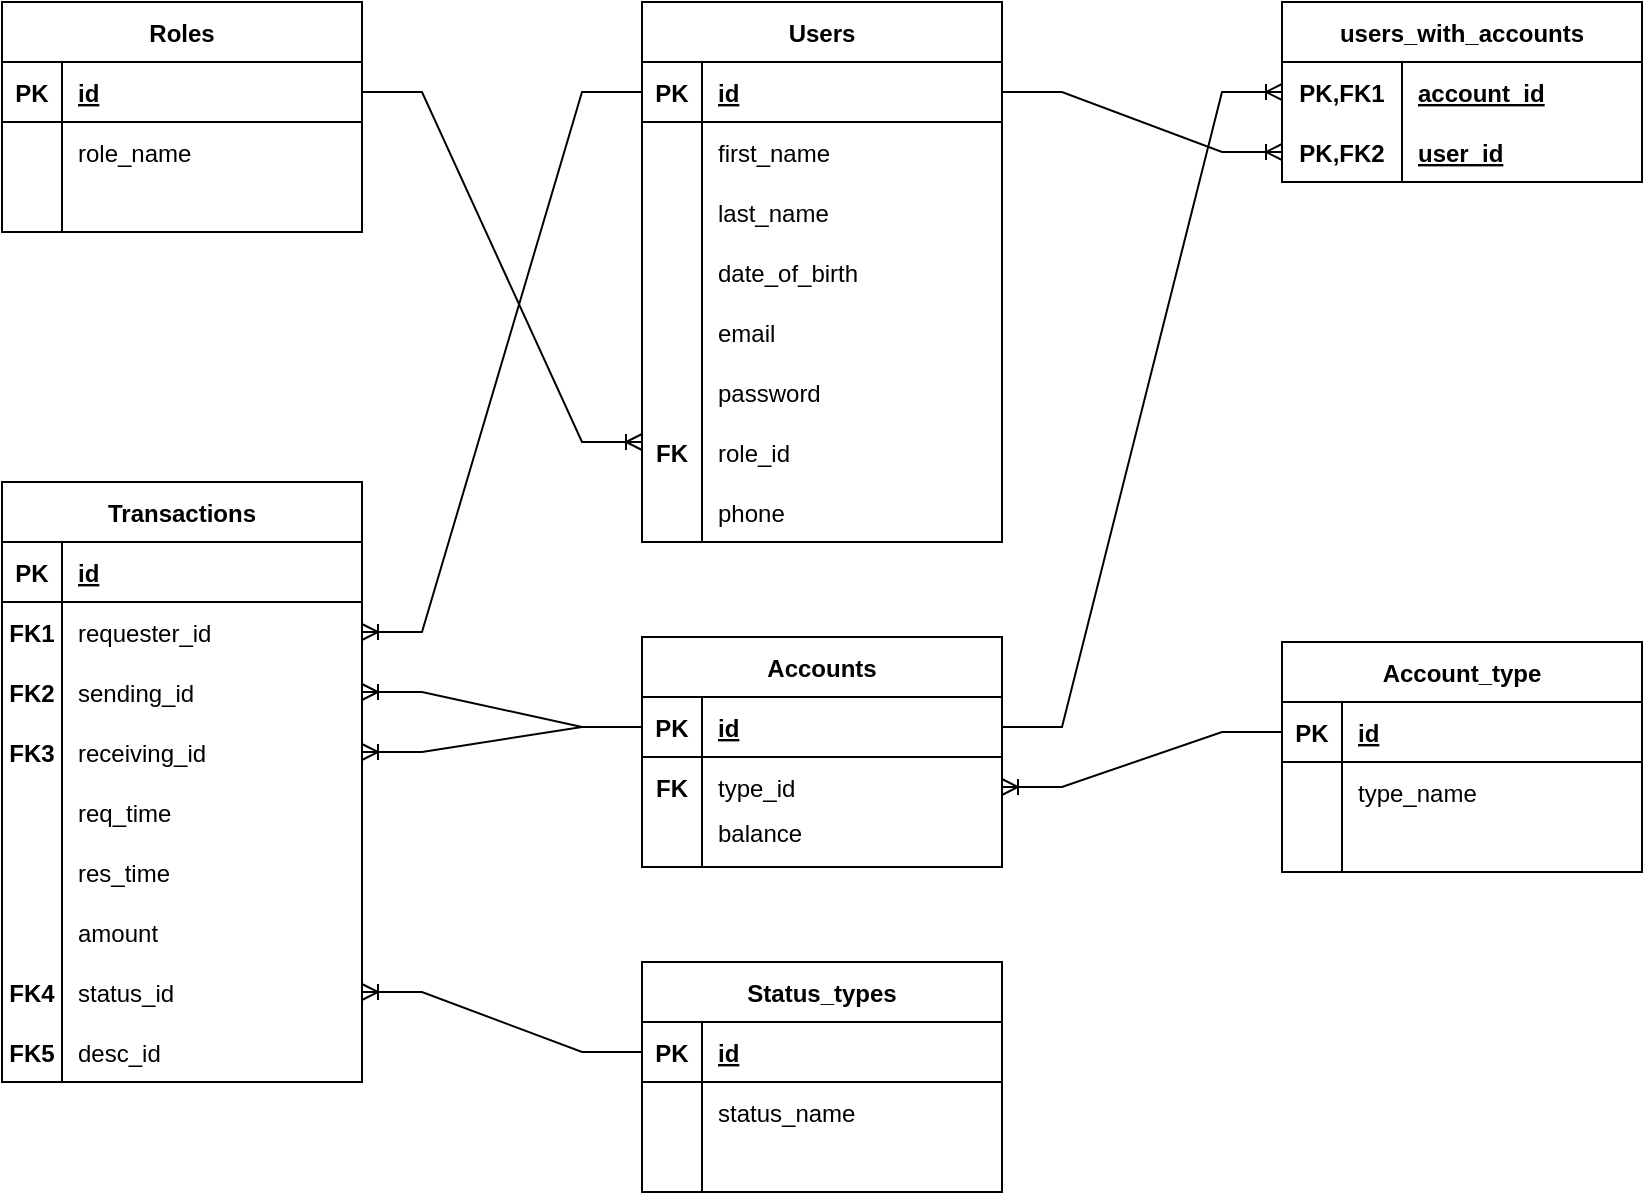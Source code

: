 <mxfile version="20.2.3" type="device"><diagram name="Page-1" id="6133507b-19e7-1e82-6fc7-422aa6c4b21f"><mxGraphModel dx="1422" dy="865" grid="1" gridSize="10" guides="1" tooltips="1" connect="1" arrows="1" fold="1" page="1" pageScale="1" pageWidth="1100" pageHeight="850" background="none" math="0" shadow="0"><root><mxCell id="0"/><mxCell id="1" parent="0"/><mxCell id="zuIQtiA2EYiTt7ov0FWN-1" value="Users" style="shape=table;startSize=30;container=1;collapsible=1;childLayout=tableLayout;fixedRows=1;rowLines=0;fontStyle=1;align=center;resizeLast=1;" vertex="1" parent="1"><mxGeometry x="360" y="200" width="180" height="270" as="geometry"><mxRectangle x="360" y="200" width="70" height="30" as="alternateBounds"/></mxGeometry></mxCell><mxCell id="zuIQtiA2EYiTt7ov0FWN-2" value="" style="shape=tableRow;horizontal=0;startSize=0;swimlaneHead=0;swimlaneBody=0;fillColor=none;collapsible=0;dropTarget=0;points=[[0,0.5],[1,0.5]];portConstraint=eastwest;top=0;left=0;right=0;bottom=1;" vertex="1" parent="zuIQtiA2EYiTt7ov0FWN-1"><mxGeometry y="30" width="180" height="30" as="geometry"/></mxCell><mxCell id="zuIQtiA2EYiTt7ov0FWN-3" value="PK" style="shape=partialRectangle;connectable=0;fillColor=none;top=0;left=0;bottom=0;right=0;fontStyle=1;overflow=hidden;" vertex="1" parent="zuIQtiA2EYiTt7ov0FWN-2"><mxGeometry width="30" height="30" as="geometry"><mxRectangle width="30" height="30" as="alternateBounds"/></mxGeometry></mxCell><mxCell id="zuIQtiA2EYiTt7ov0FWN-4" value="id" style="shape=partialRectangle;connectable=0;fillColor=none;top=0;left=0;bottom=0;right=0;align=left;spacingLeft=6;fontStyle=5;overflow=hidden;" vertex="1" parent="zuIQtiA2EYiTt7ov0FWN-2"><mxGeometry x="30" width="150" height="30" as="geometry"><mxRectangle width="150" height="30" as="alternateBounds"/></mxGeometry></mxCell><mxCell id="zuIQtiA2EYiTt7ov0FWN-5" value="" style="shape=tableRow;horizontal=0;startSize=0;swimlaneHead=0;swimlaneBody=0;fillColor=none;collapsible=0;dropTarget=0;points=[[0,0.5],[1,0.5]];portConstraint=eastwest;top=0;left=0;right=0;bottom=0;" vertex="1" parent="zuIQtiA2EYiTt7ov0FWN-1"><mxGeometry y="60" width="180" height="30" as="geometry"/></mxCell><mxCell id="zuIQtiA2EYiTt7ov0FWN-6" value="" style="shape=partialRectangle;connectable=0;fillColor=none;top=0;left=0;bottom=0;right=0;editable=1;overflow=hidden;" vertex="1" parent="zuIQtiA2EYiTt7ov0FWN-5"><mxGeometry width="30" height="30" as="geometry"><mxRectangle width="30" height="30" as="alternateBounds"/></mxGeometry></mxCell><mxCell id="zuIQtiA2EYiTt7ov0FWN-7" value="first_name" style="shape=partialRectangle;connectable=0;fillColor=none;top=0;left=0;bottom=0;right=0;align=left;spacingLeft=6;overflow=hidden;" vertex="1" parent="zuIQtiA2EYiTt7ov0FWN-5"><mxGeometry x="30" width="150" height="30" as="geometry"><mxRectangle width="150" height="30" as="alternateBounds"/></mxGeometry></mxCell><mxCell id="zuIQtiA2EYiTt7ov0FWN-8" value="" style="shape=tableRow;horizontal=0;startSize=0;swimlaneHead=0;swimlaneBody=0;fillColor=none;collapsible=0;dropTarget=0;points=[[0,0.5],[1,0.5]];portConstraint=eastwest;top=0;left=0;right=0;bottom=0;" vertex="1" parent="zuIQtiA2EYiTt7ov0FWN-1"><mxGeometry y="90" width="180" height="30" as="geometry"/></mxCell><mxCell id="zuIQtiA2EYiTt7ov0FWN-9" value="" style="shape=partialRectangle;connectable=0;fillColor=none;top=0;left=0;bottom=0;right=0;editable=1;overflow=hidden;" vertex="1" parent="zuIQtiA2EYiTt7ov0FWN-8"><mxGeometry width="30" height="30" as="geometry"><mxRectangle width="30" height="30" as="alternateBounds"/></mxGeometry></mxCell><mxCell id="zuIQtiA2EYiTt7ov0FWN-10" value="last_name" style="shape=partialRectangle;connectable=0;fillColor=none;top=0;left=0;bottom=0;right=0;align=left;spacingLeft=6;overflow=hidden;" vertex="1" parent="zuIQtiA2EYiTt7ov0FWN-8"><mxGeometry x="30" width="150" height="30" as="geometry"><mxRectangle width="150" height="30" as="alternateBounds"/></mxGeometry></mxCell><mxCell id="zuIQtiA2EYiTt7ov0FWN-11" value="" style="shape=tableRow;horizontal=0;startSize=0;swimlaneHead=0;swimlaneBody=0;fillColor=none;collapsible=0;dropTarget=0;points=[[0,0.5],[1,0.5]];portConstraint=eastwest;top=0;left=0;right=0;bottom=0;" vertex="1" parent="zuIQtiA2EYiTt7ov0FWN-1"><mxGeometry y="120" width="180" height="30" as="geometry"/></mxCell><mxCell id="zuIQtiA2EYiTt7ov0FWN-12" value="" style="shape=partialRectangle;connectable=0;fillColor=none;top=0;left=0;bottom=0;right=0;editable=1;overflow=hidden;" vertex="1" parent="zuIQtiA2EYiTt7ov0FWN-11"><mxGeometry width="30" height="30" as="geometry"><mxRectangle width="30" height="30" as="alternateBounds"/></mxGeometry></mxCell><mxCell id="zuIQtiA2EYiTt7ov0FWN-13" value="date_of_birth" style="shape=partialRectangle;connectable=0;fillColor=none;top=0;left=0;bottom=0;right=0;align=left;spacingLeft=6;overflow=hidden;" vertex="1" parent="zuIQtiA2EYiTt7ov0FWN-11"><mxGeometry x="30" width="150" height="30" as="geometry"><mxRectangle width="150" height="30" as="alternateBounds"/></mxGeometry></mxCell><mxCell id="zuIQtiA2EYiTt7ov0FWN-56" style="shape=tableRow;horizontal=0;startSize=0;swimlaneHead=0;swimlaneBody=0;fillColor=none;collapsible=0;dropTarget=0;points=[[0,0.5],[1,0.5]];portConstraint=eastwest;top=0;left=0;right=0;bottom=0;" vertex="1" parent="zuIQtiA2EYiTt7ov0FWN-1"><mxGeometry y="150" width="180" height="30" as="geometry"/></mxCell><mxCell id="zuIQtiA2EYiTt7ov0FWN-57" style="shape=partialRectangle;connectable=0;fillColor=none;top=0;left=0;bottom=0;right=0;editable=1;overflow=hidden;" vertex="1" parent="zuIQtiA2EYiTt7ov0FWN-56"><mxGeometry width="30" height="30" as="geometry"><mxRectangle width="30" height="30" as="alternateBounds"/></mxGeometry></mxCell><mxCell id="zuIQtiA2EYiTt7ov0FWN-58" value="" style="shape=partialRectangle;connectable=0;fillColor=none;top=0;left=0;bottom=0;right=0;align=left;spacingLeft=6;overflow=hidden;" vertex="1" parent="zuIQtiA2EYiTt7ov0FWN-56"><mxGeometry x="30" width="150" height="30" as="geometry"><mxRectangle width="150" height="30" as="alternateBounds"/></mxGeometry></mxCell><mxCell id="zuIQtiA2EYiTt7ov0FWN-53" style="shape=tableRow;horizontal=0;startSize=0;swimlaneHead=0;swimlaneBody=0;fillColor=none;collapsible=0;dropTarget=0;points=[[0,0.5],[1,0.5]];portConstraint=eastwest;top=0;left=0;right=0;bottom=0;" vertex="1" parent="zuIQtiA2EYiTt7ov0FWN-1"><mxGeometry y="180" width="180" height="30" as="geometry"/></mxCell><mxCell id="zuIQtiA2EYiTt7ov0FWN-54" style="shape=partialRectangle;connectable=0;fillColor=none;top=0;left=0;bottom=0;right=0;editable=1;overflow=hidden;" vertex="1" parent="zuIQtiA2EYiTt7ov0FWN-53"><mxGeometry width="30" height="30" as="geometry"><mxRectangle width="30" height="30" as="alternateBounds"/></mxGeometry></mxCell><mxCell id="zuIQtiA2EYiTt7ov0FWN-55" style="shape=partialRectangle;connectable=0;fillColor=none;top=0;left=0;bottom=0;right=0;align=left;spacingLeft=6;overflow=hidden;" vertex="1" parent="zuIQtiA2EYiTt7ov0FWN-53"><mxGeometry x="30" width="150" height="30" as="geometry"><mxRectangle width="150" height="30" as="alternateBounds"/></mxGeometry></mxCell><mxCell id="zuIQtiA2EYiTt7ov0FWN-50" style="shape=tableRow;horizontal=0;startSize=0;swimlaneHead=0;swimlaneBody=0;fillColor=none;collapsible=0;dropTarget=0;points=[[0,0.5],[1,0.5]];portConstraint=eastwest;top=0;left=0;right=0;bottom=0;" vertex="1" parent="zuIQtiA2EYiTt7ov0FWN-1"><mxGeometry y="210" width="180" height="30" as="geometry"/></mxCell><mxCell id="zuIQtiA2EYiTt7ov0FWN-51" style="shape=partialRectangle;connectable=0;fillColor=none;top=0;left=0;bottom=0;right=0;editable=1;overflow=hidden;" vertex="1" parent="zuIQtiA2EYiTt7ov0FWN-50"><mxGeometry width="30" height="30" as="geometry"><mxRectangle width="30" height="30" as="alternateBounds"/></mxGeometry></mxCell><mxCell id="zuIQtiA2EYiTt7ov0FWN-52" style="shape=partialRectangle;connectable=0;fillColor=none;top=0;left=0;bottom=0;right=0;align=left;spacingLeft=6;overflow=hidden;" vertex="1" parent="zuIQtiA2EYiTt7ov0FWN-50"><mxGeometry x="30" width="150" height="30" as="geometry"><mxRectangle width="150" height="30" as="alternateBounds"/></mxGeometry></mxCell><mxCell id="zuIQtiA2EYiTt7ov0FWN-47" style="shape=tableRow;horizontal=0;startSize=0;swimlaneHead=0;swimlaneBody=0;fillColor=none;collapsible=0;dropTarget=0;points=[[0,0.5],[1,0.5]];portConstraint=eastwest;top=0;left=0;right=0;bottom=0;" vertex="1" parent="zuIQtiA2EYiTt7ov0FWN-1"><mxGeometry y="240" width="180" height="30" as="geometry"/></mxCell><mxCell id="zuIQtiA2EYiTt7ov0FWN-48" style="shape=partialRectangle;connectable=0;fillColor=none;top=0;left=0;bottom=0;right=0;editable=1;overflow=hidden;" vertex="1" parent="zuIQtiA2EYiTt7ov0FWN-47"><mxGeometry width="30" height="30" as="geometry"><mxRectangle width="30" height="30" as="alternateBounds"/></mxGeometry></mxCell><mxCell id="zuIQtiA2EYiTt7ov0FWN-49" style="shape=partialRectangle;connectable=0;fillColor=none;top=0;left=0;bottom=0;right=0;align=left;spacingLeft=6;overflow=hidden;" vertex="1" parent="zuIQtiA2EYiTt7ov0FWN-47"><mxGeometry x="30" width="150" height="30" as="geometry"><mxRectangle width="150" height="30" as="alternateBounds"/></mxGeometry></mxCell><mxCell id="zuIQtiA2EYiTt7ov0FWN-14" value="Roles" style="shape=table;startSize=30;container=1;collapsible=1;childLayout=tableLayout;fixedRows=1;rowLines=0;fontStyle=1;align=center;resizeLast=1;" vertex="1" parent="1"><mxGeometry x="40" y="200" width="180" height="115" as="geometry"/></mxCell><mxCell id="zuIQtiA2EYiTt7ov0FWN-15" value="" style="shape=tableRow;horizontal=0;startSize=0;swimlaneHead=0;swimlaneBody=0;fillColor=none;collapsible=0;dropTarget=0;points=[[0,0.5],[1,0.5]];portConstraint=eastwest;top=0;left=0;right=0;bottom=1;" vertex="1" parent="zuIQtiA2EYiTt7ov0FWN-14"><mxGeometry y="30" width="180" height="30" as="geometry"/></mxCell><mxCell id="zuIQtiA2EYiTt7ov0FWN-16" value="PK" style="shape=partialRectangle;connectable=0;fillColor=none;top=0;left=0;bottom=0;right=0;fontStyle=1;overflow=hidden;" vertex="1" parent="zuIQtiA2EYiTt7ov0FWN-15"><mxGeometry width="30" height="30" as="geometry"><mxRectangle width="30" height="30" as="alternateBounds"/></mxGeometry></mxCell><mxCell id="zuIQtiA2EYiTt7ov0FWN-17" value="id" style="shape=partialRectangle;connectable=0;fillColor=none;top=0;left=0;bottom=0;right=0;align=left;spacingLeft=6;fontStyle=5;overflow=hidden;" vertex="1" parent="zuIQtiA2EYiTt7ov0FWN-15"><mxGeometry x="30" width="150" height="30" as="geometry"><mxRectangle width="150" height="30" as="alternateBounds"/></mxGeometry></mxCell><mxCell id="zuIQtiA2EYiTt7ov0FWN-63" value="" style="edgeStyle=entityRelationEdgeStyle;fontSize=12;html=1;endArrow=ERoneToMany;rounded=0;" edge="1" parent="zuIQtiA2EYiTt7ov0FWN-15" source="zuIQtiA2EYiTt7ov0FWN-15"><mxGeometry width="100" height="100" relative="1" as="geometry"><mxPoint x="140" y="-115" as="sourcePoint"/><mxPoint x="320" y="190" as="targetPoint"/></mxGeometry></mxCell><mxCell id="zuIQtiA2EYiTt7ov0FWN-18" value="" style="shape=tableRow;horizontal=0;startSize=0;swimlaneHead=0;swimlaneBody=0;fillColor=none;collapsible=0;dropTarget=0;points=[[0,0.5],[1,0.5]];portConstraint=eastwest;top=0;left=0;right=0;bottom=0;" vertex="1" parent="zuIQtiA2EYiTt7ov0FWN-14"><mxGeometry y="60" width="180" height="30" as="geometry"/></mxCell><mxCell id="zuIQtiA2EYiTt7ov0FWN-19" value="" style="shape=partialRectangle;connectable=0;fillColor=none;top=0;left=0;bottom=0;right=0;editable=1;overflow=hidden;" vertex="1" parent="zuIQtiA2EYiTt7ov0FWN-18"><mxGeometry width="30" height="30" as="geometry"><mxRectangle width="30" height="30" as="alternateBounds"/></mxGeometry></mxCell><mxCell id="zuIQtiA2EYiTt7ov0FWN-20" value="role_name" style="shape=partialRectangle;connectable=0;fillColor=none;top=0;left=0;bottom=0;right=0;align=left;spacingLeft=6;overflow=hidden;" vertex="1" parent="zuIQtiA2EYiTt7ov0FWN-18"><mxGeometry x="30" width="150" height="30" as="geometry"><mxRectangle width="150" height="30" as="alternateBounds"/></mxGeometry></mxCell><mxCell id="zuIQtiA2EYiTt7ov0FWN-24" value="" style="shape=tableRow;horizontal=0;startSize=0;swimlaneHead=0;swimlaneBody=0;fillColor=none;collapsible=0;dropTarget=0;points=[[0,0.5],[1,0.5]];portConstraint=eastwest;top=0;left=0;right=0;bottom=0;" vertex="1" parent="zuIQtiA2EYiTt7ov0FWN-14"><mxGeometry y="90" width="180" height="25" as="geometry"/></mxCell><mxCell id="zuIQtiA2EYiTt7ov0FWN-25" value="" style="shape=partialRectangle;connectable=0;fillColor=none;top=0;left=0;bottom=0;right=0;editable=1;overflow=hidden;" vertex="1" parent="zuIQtiA2EYiTt7ov0FWN-24"><mxGeometry width="30" height="25" as="geometry"><mxRectangle width="30" height="25" as="alternateBounds"/></mxGeometry></mxCell><mxCell id="zuIQtiA2EYiTt7ov0FWN-26" value="" style="shape=partialRectangle;connectable=0;fillColor=none;top=0;left=0;bottom=0;right=0;align=left;spacingLeft=6;overflow=hidden;" vertex="1" parent="zuIQtiA2EYiTt7ov0FWN-24"><mxGeometry x="30" width="150" height="25" as="geometry"><mxRectangle width="150" height="25" as="alternateBounds"/></mxGeometry></mxCell><mxCell id="zuIQtiA2EYiTt7ov0FWN-32" value="" style="shape=partialRectangle;connectable=0;fillColor=none;top=0;left=0;bottom=0;right=0;editable=1;overflow=hidden;" vertex="1" parent="1"><mxGeometry x="360" y="350" width="30" height="30" as="geometry"><mxRectangle width="30" height="30" as="alternateBounds"/></mxGeometry></mxCell><mxCell id="zuIQtiA2EYiTt7ov0FWN-34" value="" style="shape=partialRectangle;connectable=0;fillColor=none;top=0;left=0;bottom=0;right=0;editable=1;overflow=hidden;" vertex="1" parent="1"><mxGeometry x="360" y="380" width="30" height="30" as="geometry"><mxRectangle width="30" height="30" as="alternateBounds"/></mxGeometry></mxCell><mxCell id="zuIQtiA2EYiTt7ov0FWN-36" value="FK" style="shape=partialRectangle;connectable=0;fillColor=none;top=0;left=0;bottom=0;right=0;editable=1;overflow=hidden;fontStyle=1" vertex="1" parent="1"><mxGeometry x="360" y="410" width="30" height="30" as="geometry"><mxRectangle width="30" height="30" as="alternateBounds"/></mxGeometry></mxCell><mxCell id="zuIQtiA2EYiTt7ov0FWN-38" value="" style="shape=partialRectangle;connectable=0;fillColor=none;top=0;left=0;bottom=0;right=0;editable=1;overflow=hidden;" vertex="1" parent="1"><mxGeometry x="370" y="430" width="30" height="30" as="geometry"><mxRectangle width="30" height="30" as="alternateBounds"/></mxGeometry></mxCell><mxCell id="zuIQtiA2EYiTt7ov0FWN-59" value="email" style="shape=partialRectangle;connectable=0;fillColor=none;top=0;left=0;bottom=0;right=0;align=left;spacingLeft=6;overflow=hidden;" vertex="1" parent="1"><mxGeometry x="390" y="350" width="150" height="30" as="geometry"><mxRectangle width="150" height="30" as="alternateBounds"/></mxGeometry></mxCell><mxCell id="zuIQtiA2EYiTt7ov0FWN-60" value="password" style="shape=partialRectangle;connectable=0;fillColor=none;top=0;left=0;bottom=0;right=0;align=left;spacingLeft=6;overflow=hidden;" vertex="1" parent="1"><mxGeometry x="390" y="380" width="150" height="30" as="geometry"><mxRectangle width="150" height="30" as="alternateBounds"/></mxGeometry></mxCell><mxCell id="zuIQtiA2EYiTt7ov0FWN-61" value="role_id" style="shape=partialRectangle;connectable=0;fillColor=none;top=0;left=0;bottom=0;right=0;align=left;spacingLeft=6;overflow=hidden;" vertex="1" parent="1"><mxGeometry x="390" y="410" width="150" height="30" as="geometry"><mxRectangle width="150" height="30" as="alternateBounds"/></mxGeometry></mxCell><mxCell id="zuIQtiA2EYiTt7ov0FWN-62" value="phone" style="shape=partialRectangle;connectable=0;fillColor=none;top=0;left=0;bottom=0;right=0;align=left;spacingLeft=6;overflow=hidden;" vertex="1" parent="1"><mxGeometry x="390" y="440" width="150" height="30" as="geometry"><mxRectangle width="150" height="30" as="alternateBounds"/></mxGeometry></mxCell><mxCell id="zuIQtiA2EYiTt7ov0FWN-64" value="Accounts" style="shape=table;startSize=30;container=1;collapsible=1;childLayout=tableLayout;fixedRows=1;rowLines=0;fontStyle=1;align=center;resizeLast=1;" vertex="1" parent="1"><mxGeometry x="360" y="517.5" width="180" height="115" as="geometry"/></mxCell><mxCell id="zuIQtiA2EYiTt7ov0FWN-65" value="" style="shape=tableRow;horizontal=0;startSize=0;swimlaneHead=0;swimlaneBody=0;fillColor=none;collapsible=0;dropTarget=0;points=[[0,0.5],[1,0.5]];portConstraint=eastwest;top=0;left=0;right=0;bottom=1;" vertex="1" parent="zuIQtiA2EYiTt7ov0FWN-64"><mxGeometry y="30" width="180" height="30" as="geometry"/></mxCell><mxCell id="zuIQtiA2EYiTt7ov0FWN-66" value="PK" style="shape=partialRectangle;connectable=0;fillColor=none;top=0;left=0;bottom=0;right=0;fontStyle=1;overflow=hidden;" vertex="1" parent="zuIQtiA2EYiTt7ov0FWN-65"><mxGeometry width="30" height="30" as="geometry"><mxRectangle width="30" height="30" as="alternateBounds"/></mxGeometry></mxCell><mxCell id="zuIQtiA2EYiTt7ov0FWN-67" value="id" style="shape=partialRectangle;connectable=0;fillColor=none;top=0;left=0;bottom=0;right=0;align=left;spacingLeft=6;fontStyle=5;overflow=hidden;" vertex="1" parent="zuIQtiA2EYiTt7ov0FWN-65"><mxGeometry x="30" width="150" height="30" as="geometry"><mxRectangle width="150" height="30" as="alternateBounds"/></mxGeometry></mxCell><mxCell id="zuIQtiA2EYiTt7ov0FWN-69" value="" style="shape=tableRow;horizontal=0;startSize=0;swimlaneHead=0;swimlaneBody=0;fillColor=none;collapsible=0;dropTarget=0;points=[[0,0.5],[1,0.5]];portConstraint=eastwest;top=0;left=0;right=0;bottom=0;" vertex="1" parent="zuIQtiA2EYiTt7ov0FWN-64"><mxGeometry y="60" width="180" height="30" as="geometry"/></mxCell><mxCell id="zuIQtiA2EYiTt7ov0FWN-70" value="FK" style="shape=partialRectangle;connectable=0;fillColor=none;top=0;left=0;bottom=0;right=0;editable=1;overflow=hidden;fontStyle=1" vertex="1" parent="zuIQtiA2EYiTt7ov0FWN-69"><mxGeometry width="30" height="30" as="geometry"><mxRectangle width="30" height="30" as="alternateBounds"/></mxGeometry></mxCell><mxCell id="zuIQtiA2EYiTt7ov0FWN-71" value="type_id" style="shape=partialRectangle;connectable=0;fillColor=none;top=0;left=0;bottom=0;right=0;align=left;spacingLeft=6;overflow=hidden;" vertex="1" parent="zuIQtiA2EYiTt7ov0FWN-69"><mxGeometry x="30" width="150" height="30" as="geometry"><mxRectangle width="150" height="30" as="alternateBounds"/></mxGeometry></mxCell><mxCell id="zuIQtiA2EYiTt7ov0FWN-72" value="" style="shape=tableRow;horizontal=0;startSize=0;swimlaneHead=0;swimlaneBody=0;fillColor=none;collapsible=0;dropTarget=0;points=[[0,0.5],[1,0.5]];portConstraint=eastwest;top=0;left=0;right=0;bottom=0;" vertex="1" parent="zuIQtiA2EYiTt7ov0FWN-64"><mxGeometry y="90" width="180" height="25" as="geometry"/></mxCell><mxCell id="zuIQtiA2EYiTt7ov0FWN-73" value="" style="shape=partialRectangle;connectable=0;fillColor=none;top=0;left=0;bottom=0;right=0;editable=1;overflow=hidden;" vertex="1" parent="zuIQtiA2EYiTt7ov0FWN-72"><mxGeometry width="30" height="25" as="geometry"><mxRectangle width="30" height="25" as="alternateBounds"/></mxGeometry></mxCell><mxCell id="zuIQtiA2EYiTt7ov0FWN-74" value="" style="shape=partialRectangle;connectable=0;fillColor=none;top=0;left=0;bottom=0;right=0;align=left;spacingLeft=6;overflow=hidden;" vertex="1" parent="zuIQtiA2EYiTt7ov0FWN-72"><mxGeometry x="30" width="150" height="25" as="geometry"><mxRectangle width="150" height="25" as="alternateBounds"/></mxGeometry></mxCell><mxCell id="zuIQtiA2EYiTt7ov0FWN-75" value="balance" style="shape=partialRectangle;connectable=0;fillColor=none;top=0;left=0;bottom=0;right=0;align=left;spacingLeft=6;overflow=hidden;" vertex="1" parent="1"><mxGeometry x="390" y="600" width="150" height="30" as="geometry"><mxRectangle width="150" height="30" as="alternateBounds"/></mxGeometry></mxCell><mxCell id="zuIQtiA2EYiTt7ov0FWN-76" value="Account_type" style="shape=table;startSize=30;container=1;collapsible=1;childLayout=tableLayout;fixedRows=1;rowLines=0;fontStyle=1;align=center;resizeLast=1;" vertex="1" parent="1"><mxGeometry x="680" y="520" width="180" height="115" as="geometry"/></mxCell><mxCell id="zuIQtiA2EYiTt7ov0FWN-77" value="" style="shape=tableRow;horizontal=0;startSize=0;swimlaneHead=0;swimlaneBody=0;fillColor=none;collapsible=0;dropTarget=0;points=[[0,0.5],[1,0.5]];portConstraint=eastwest;top=0;left=0;right=0;bottom=1;" vertex="1" parent="zuIQtiA2EYiTt7ov0FWN-76"><mxGeometry y="30" width="180" height="30" as="geometry"/></mxCell><mxCell id="zuIQtiA2EYiTt7ov0FWN-78" value="PK" style="shape=partialRectangle;connectable=0;fillColor=none;top=0;left=0;bottom=0;right=0;fontStyle=1;overflow=hidden;" vertex="1" parent="zuIQtiA2EYiTt7ov0FWN-77"><mxGeometry width="30" height="30" as="geometry"><mxRectangle width="30" height="30" as="alternateBounds"/></mxGeometry></mxCell><mxCell id="zuIQtiA2EYiTt7ov0FWN-79" value="id" style="shape=partialRectangle;connectable=0;fillColor=none;top=0;left=0;bottom=0;right=0;align=left;spacingLeft=6;fontStyle=5;overflow=hidden;" vertex="1" parent="zuIQtiA2EYiTt7ov0FWN-77"><mxGeometry x="30" width="150" height="30" as="geometry"><mxRectangle width="150" height="30" as="alternateBounds"/></mxGeometry></mxCell><mxCell id="zuIQtiA2EYiTt7ov0FWN-81" value="" style="shape=tableRow;horizontal=0;startSize=0;swimlaneHead=0;swimlaneBody=0;fillColor=none;collapsible=0;dropTarget=0;points=[[0,0.5],[1,0.5]];portConstraint=eastwest;top=0;left=0;right=0;bottom=0;" vertex="1" parent="zuIQtiA2EYiTt7ov0FWN-76"><mxGeometry y="60" width="180" height="30" as="geometry"/></mxCell><mxCell id="zuIQtiA2EYiTt7ov0FWN-82" value="" style="shape=partialRectangle;connectable=0;fillColor=none;top=0;left=0;bottom=0;right=0;editable=1;overflow=hidden;" vertex="1" parent="zuIQtiA2EYiTt7ov0FWN-81"><mxGeometry width="30" height="30" as="geometry"><mxRectangle width="30" height="30" as="alternateBounds"/></mxGeometry></mxCell><mxCell id="zuIQtiA2EYiTt7ov0FWN-83" value="type_name" style="shape=partialRectangle;connectable=0;fillColor=none;top=0;left=0;bottom=0;right=0;align=left;spacingLeft=6;overflow=hidden;" vertex="1" parent="zuIQtiA2EYiTt7ov0FWN-81"><mxGeometry x="30" width="150" height="30" as="geometry"><mxRectangle width="150" height="30" as="alternateBounds"/></mxGeometry></mxCell><mxCell id="zuIQtiA2EYiTt7ov0FWN-84" value="" style="shape=tableRow;horizontal=0;startSize=0;swimlaneHead=0;swimlaneBody=0;fillColor=none;collapsible=0;dropTarget=0;points=[[0,0.5],[1,0.5]];portConstraint=eastwest;top=0;left=0;right=0;bottom=0;" vertex="1" parent="zuIQtiA2EYiTt7ov0FWN-76"><mxGeometry y="90" width="180" height="25" as="geometry"/></mxCell><mxCell id="zuIQtiA2EYiTt7ov0FWN-85" value="" style="shape=partialRectangle;connectable=0;fillColor=none;top=0;left=0;bottom=0;right=0;editable=1;overflow=hidden;" vertex="1" parent="zuIQtiA2EYiTt7ov0FWN-84"><mxGeometry width="30" height="25" as="geometry"><mxRectangle width="30" height="25" as="alternateBounds"/></mxGeometry></mxCell><mxCell id="zuIQtiA2EYiTt7ov0FWN-86" value="" style="shape=partialRectangle;connectable=0;fillColor=none;top=0;left=0;bottom=0;right=0;align=left;spacingLeft=6;overflow=hidden;" vertex="1" parent="zuIQtiA2EYiTt7ov0FWN-84"><mxGeometry x="30" width="150" height="25" as="geometry"><mxRectangle width="150" height="25" as="alternateBounds"/></mxGeometry></mxCell><mxCell id="zuIQtiA2EYiTt7ov0FWN-87" value="users_with_accounts" style="shape=table;startSize=30;container=1;collapsible=1;childLayout=tableLayout;fixedRows=1;rowLines=0;fontStyle=1;align=center;resizeLast=1;" vertex="1" parent="1"><mxGeometry x="680" y="200" width="180" height="90" as="geometry"/></mxCell><mxCell id="zuIQtiA2EYiTt7ov0FWN-88" value="" style="shape=tableRow;horizontal=0;startSize=0;swimlaneHead=0;swimlaneBody=0;fillColor=none;collapsible=0;dropTarget=0;points=[[0,0.5],[1,0.5]];portConstraint=eastwest;top=0;left=0;right=0;bottom=0;" vertex="1" parent="zuIQtiA2EYiTt7ov0FWN-87"><mxGeometry y="30" width="180" height="30" as="geometry"/></mxCell><mxCell id="zuIQtiA2EYiTt7ov0FWN-89" value="PK,FK1" style="shape=partialRectangle;connectable=0;fillColor=none;top=0;left=0;bottom=0;right=0;fontStyle=1;overflow=hidden;" vertex="1" parent="zuIQtiA2EYiTt7ov0FWN-88"><mxGeometry width="60" height="30" as="geometry"><mxRectangle width="60" height="30" as="alternateBounds"/></mxGeometry></mxCell><mxCell id="zuIQtiA2EYiTt7ov0FWN-90" value="account_id" style="shape=partialRectangle;connectable=0;fillColor=none;top=0;left=0;bottom=0;right=0;align=left;spacingLeft=6;fontStyle=5;overflow=hidden;" vertex="1" parent="zuIQtiA2EYiTt7ov0FWN-88"><mxGeometry x="60" width="120" height="30" as="geometry"><mxRectangle width="120" height="30" as="alternateBounds"/></mxGeometry></mxCell><mxCell id="zuIQtiA2EYiTt7ov0FWN-91" value="" style="shape=tableRow;horizontal=0;startSize=0;swimlaneHead=0;swimlaneBody=0;fillColor=none;collapsible=0;dropTarget=0;points=[[0,0.5],[1,0.5]];portConstraint=eastwest;top=0;left=0;right=0;bottom=1;" vertex="1" parent="zuIQtiA2EYiTt7ov0FWN-87"><mxGeometry y="60" width="180" height="30" as="geometry"/></mxCell><mxCell id="zuIQtiA2EYiTt7ov0FWN-92" value="PK,FK2" style="shape=partialRectangle;connectable=0;fillColor=none;top=0;left=0;bottom=0;right=0;fontStyle=1;overflow=hidden;" vertex="1" parent="zuIQtiA2EYiTt7ov0FWN-91"><mxGeometry width="60" height="30" as="geometry"><mxRectangle width="60" height="30" as="alternateBounds"/></mxGeometry></mxCell><mxCell id="zuIQtiA2EYiTt7ov0FWN-93" value="user_id" style="shape=partialRectangle;connectable=0;fillColor=none;top=0;left=0;bottom=0;right=0;align=left;spacingLeft=6;fontStyle=5;overflow=hidden;" vertex="1" parent="zuIQtiA2EYiTt7ov0FWN-91"><mxGeometry x="60" width="120" height="30" as="geometry"><mxRectangle width="120" height="30" as="alternateBounds"/></mxGeometry></mxCell><mxCell id="zuIQtiA2EYiTt7ov0FWN-68" value="" style="edgeStyle=entityRelationEdgeStyle;fontSize=12;html=1;endArrow=ERoneToMany;rounded=0;entryX=0;entryY=0.5;entryDx=0;entryDy=0;" edge="1" parent="1" source="zuIQtiA2EYiTt7ov0FWN-65" target="zuIQtiA2EYiTt7ov0FWN-88"><mxGeometry width="100" height="100" relative="1" as="geometry"><mxPoint x="500" y="475" as="sourcePoint"/><mxPoint x="680" y="780" as="targetPoint"/></mxGeometry></mxCell><mxCell id="zuIQtiA2EYiTt7ov0FWN-100" value="" style="edgeStyle=entityRelationEdgeStyle;fontSize=12;html=1;endArrow=ERoneToMany;rounded=0;exitX=1;exitY=0.5;exitDx=0;exitDy=0;entryX=0;entryY=0.5;entryDx=0;entryDy=0;" edge="1" parent="1" source="zuIQtiA2EYiTt7ov0FWN-2" target="zuIQtiA2EYiTt7ov0FWN-91"><mxGeometry width="100" height="100" relative="1" as="geometry"><mxPoint x="680" y="650" as="sourcePoint"/><mxPoint x="780" y="550" as="targetPoint"/></mxGeometry></mxCell><mxCell id="zuIQtiA2EYiTt7ov0FWN-80" value="" style="edgeStyle=entityRelationEdgeStyle;fontSize=12;html=1;endArrow=ERoneToMany;rounded=0;entryX=1;entryY=0.5;entryDx=0;entryDy=0;" edge="1" parent="1" source="zuIQtiA2EYiTt7ov0FWN-77" target="zuIQtiA2EYiTt7ov0FWN-69"><mxGeometry width="100" height="100" relative="1" as="geometry"><mxPoint x="780" y="475" as="sourcePoint"/><mxPoint x="960" y="780" as="targetPoint"/></mxGeometry></mxCell><mxCell id="zuIQtiA2EYiTt7ov0FWN-101" value="Transactions" style="shape=table;startSize=30;container=1;collapsible=1;childLayout=tableLayout;fixedRows=1;rowLines=0;fontStyle=1;align=center;resizeLast=1;" vertex="1" parent="1"><mxGeometry x="40" y="440" width="180" height="300" as="geometry"/></mxCell><mxCell id="zuIQtiA2EYiTt7ov0FWN-102" value="" style="shape=tableRow;horizontal=0;startSize=0;swimlaneHead=0;swimlaneBody=0;fillColor=none;collapsible=0;dropTarget=0;points=[[0,0.5],[1,0.5]];portConstraint=eastwest;top=0;left=0;right=0;bottom=1;" vertex="1" parent="zuIQtiA2EYiTt7ov0FWN-101"><mxGeometry y="30" width="180" height="30" as="geometry"/></mxCell><mxCell id="zuIQtiA2EYiTt7ov0FWN-103" value="PK" style="shape=partialRectangle;connectable=0;fillColor=none;top=0;left=0;bottom=0;right=0;fontStyle=1;overflow=hidden;" vertex="1" parent="zuIQtiA2EYiTt7ov0FWN-102"><mxGeometry width="30" height="30" as="geometry"><mxRectangle width="30" height="30" as="alternateBounds"/></mxGeometry></mxCell><mxCell id="zuIQtiA2EYiTt7ov0FWN-104" value="id" style="shape=partialRectangle;connectable=0;fillColor=none;top=0;left=0;bottom=0;right=0;align=left;spacingLeft=6;fontStyle=5;overflow=hidden;" vertex="1" parent="zuIQtiA2EYiTt7ov0FWN-102"><mxGeometry x="30" width="150" height="30" as="geometry"><mxRectangle width="150" height="30" as="alternateBounds"/></mxGeometry></mxCell><mxCell id="zuIQtiA2EYiTt7ov0FWN-105" value="" style="shape=tableRow;horizontal=0;startSize=0;swimlaneHead=0;swimlaneBody=0;fillColor=none;collapsible=0;dropTarget=0;points=[[0,0.5],[1,0.5]];portConstraint=eastwest;top=0;left=0;right=0;bottom=0;" vertex="1" parent="zuIQtiA2EYiTt7ov0FWN-101"><mxGeometry y="60" width="180" height="30" as="geometry"/></mxCell><mxCell id="zuIQtiA2EYiTt7ov0FWN-106" value="FK1" style="shape=partialRectangle;connectable=0;fillColor=none;top=0;left=0;bottom=0;right=0;editable=1;overflow=hidden;fontStyle=1" vertex="1" parent="zuIQtiA2EYiTt7ov0FWN-105"><mxGeometry width="30" height="30" as="geometry"><mxRectangle width="30" height="30" as="alternateBounds"/></mxGeometry></mxCell><mxCell id="zuIQtiA2EYiTt7ov0FWN-107" value="requester_id" style="shape=partialRectangle;connectable=0;fillColor=none;top=0;left=0;bottom=0;right=0;align=left;spacingLeft=6;overflow=hidden;" vertex="1" parent="zuIQtiA2EYiTt7ov0FWN-105"><mxGeometry x="30" width="150" height="30" as="geometry"><mxRectangle width="150" height="30" as="alternateBounds"/></mxGeometry></mxCell><mxCell id="zuIQtiA2EYiTt7ov0FWN-108" value="" style="shape=tableRow;horizontal=0;startSize=0;swimlaneHead=0;swimlaneBody=0;fillColor=none;collapsible=0;dropTarget=0;points=[[0,0.5],[1,0.5]];portConstraint=eastwest;top=0;left=0;right=0;bottom=0;" vertex="1" parent="zuIQtiA2EYiTt7ov0FWN-101"><mxGeometry y="90" width="180" height="30" as="geometry"/></mxCell><mxCell id="zuIQtiA2EYiTt7ov0FWN-109" value="FK2" style="shape=partialRectangle;connectable=0;fillColor=none;top=0;left=0;bottom=0;right=0;editable=1;overflow=hidden;fontStyle=1" vertex="1" parent="zuIQtiA2EYiTt7ov0FWN-108"><mxGeometry width="30" height="30" as="geometry"><mxRectangle width="30" height="30" as="alternateBounds"/></mxGeometry></mxCell><mxCell id="zuIQtiA2EYiTt7ov0FWN-110" value="sending_id" style="shape=partialRectangle;connectable=0;fillColor=none;top=0;left=0;bottom=0;right=0;align=left;spacingLeft=6;overflow=hidden;" vertex="1" parent="zuIQtiA2EYiTt7ov0FWN-108"><mxGeometry x="30" width="150" height="30" as="geometry"><mxRectangle width="150" height="30" as="alternateBounds"/></mxGeometry></mxCell><mxCell id="zuIQtiA2EYiTt7ov0FWN-111" value="" style="shape=tableRow;horizontal=0;startSize=0;swimlaneHead=0;swimlaneBody=0;fillColor=none;collapsible=0;dropTarget=0;points=[[0,0.5],[1,0.5]];portConstraint=eastwest;top=0;left=0;right=0;bottom=0;" vertex="1" parent="zuIQtiA2EYiTt7ov0FWN-101"><mxGeometry y="120" width="180" height="30" as="geometry"/></mxCell><mxCell id="zuIQtiA2EYiTt7ov0FWN-112" value="FK3" style="shape=partialRectangle;connectable=0;fillColor=none;top=0;left=0;bottom=0;right=0;editable=1;overflow=hidden;fontStyle=1" vertex="1" parent="zuIQtiA2EYiTt7ov0FWN-111"><mxGeometry width="30" height="30" as="geometry"><mxRectangle width="30" height="30" as="alternateBounds"/></mxGeometry></mxCell><mxCell id="zuIQtiA2EYiTt7ov0FWN-113" value="receiving_id" style="shape=partialRectangle;connectable=0;fillColor=none;top=0;left=0;bottom=0;right=0;align=left;spacingLeft=6;overflow=hidden;" vertex="1" parent="zuIQtiA2EYiTt7ov0FWN-111"><mxGeometry x="30" width="150" height="30" as="geometry"><mxRectangle width="150" height="30" as="alternateBounds"/></mxGeometry></mxCell><mxCell id="zuIQtiA2EYiTt7ov0FWN-123" style="shape=tableRow;horizontal=0;startSize=0;swimlaneHead=0;swimlaneBody=0;fillColor=none;collapsible=0;dropTarget=0;points=[[0,0.5],[1,0.5]];portConstraint=eastwest;top=0;left=0;right=0;bottom=0;" vertex="1" parent="zuIQtiA2EYiTt7ov0FWN-101"><mxGeometry y="150" width="180" height="30" as="geometry"/></mxCell><mxCell id="zuIQtiA2EYiTt7ov0FWN-124" style="shape=partialRectangle;connectable=0;fillColor=none;top=0;left=0;bottom=0;right=0;editable=1;overflow=hidden;" vertex="1" parent="zuIQtiA2EYiTt7ov0FWN-123"><mxGeometry width="30" height="30" as="geometry"><mxRectangle width="30" height="30" as="alternateBounds"/></mxGeometry></mxCell><mxCell id="zuIQtiA2EYiTt7ov0FWN-125" value="req_time" style="shape=partialRectangle;connectable=0;fillColor=none;top=0;left=0;bottom=0;right=0;align=left;spacingLeft=6;overflow=hidden;" vertex="1" parent="zuIQtiA2EYiTt7ov0FWN-123"><mxGeometry x="30" width="150" height="30" as="geometry"><mxRectangle width="150" height="30" as="alternateBounds"/></mxGeometry></mxCell><mxCell id="zuIQtiA2EYiTt7ov0FWN-120" style="shape=tableRow;horizontal=0;startSize=0;swimlaneHead=0;swimlaneBody=0;fillColor=none;collapsible=0;dropTarget=0;points=[[0,0.5],[1,0.5]];portConstraint=eastwest;top=0;left=0;right=0;bottom=0;" vertex="1" parent="zuIQtiA2EYiTt7ov0FWN-101"><mxGeometry y="180" width="180" height="30" as="geometry"/></mxCell><mxCell id="zuIQtiA2EYiTt7ov0FWN-121" style="shape=partialRectangle;connectable=0;fillColor=none;top=0;left=0;bottom=0;right=0;editable=1;overflow=hidden;" vertex="1" parent="zuIQtiA2EYiTt7ov0FWN-120"><mxGeometry width="30" height="30" as="geometry"><mxRectangle width="30" height="30" as="alternateBounds"/></mxGeometry></mxCell><mxCell id="zuIQtiA2EYiTt7ov0FWN-122" value="res_time" style="shape=partialRectangle;connectable=0;fillColor=none;top=0;left=0;bottom=0;right=0;align=left;spacingLeft=6;overflow=hidden;" vertex="1" parent="zuIQtiA2EYiTt7ov0FWN-120"><mxGeometry x="30" width="150" height="30" as="geometry"><mxRectangle width="150" height="30" as="alternateBounds"/></mxGeometry></mxCell><mxCell id="zuIQtiA2EYiTt7ov0FWN-144" style="shape=tableRow;horizontal=0;startSize=0;swimlaneHead=0;swimlaneBody=0;fillColor=none;collapsible=0;dropTarget=0;points=[[0,0.5],[1,0.5]];portConstraint=eastwest;top=0;left=0;right=0;bottom=0;" vertex="1" parent="zuIQtiA2EYiTt7ov0FWN-101"><mxGeometry y="210" width="180" height="30" as="geometry"/></mxCell><mxCell id="zuIQtiA2EYiTt7ov0FWN-145" style="shape=partialRectangle;connectable=0;fillColor=none;top=0;left=0;bottom=0;right=0;editable=1;overflow=hidden;" vertex="1" parent="zuIQtiA2EYiTt7ov0FWN-144"><mxGeometry width="30" height="30" as="geometry"><mxRectangle width="30" height="30" as="alternateBounds"/></mxGeometry></mxCell><mxCell id="zuIQtiA2EYiTt7ov0FWN-146" value="amount" style="shape=partialRectangle;connectable=0;fillColor=none;top=0;left=0;bottom=0;right=0;align=left;spacingLeft=6;overflow=hidden;" vertex="1" parent="zuIQtiA2EYiTt7ov0FWN-144"><mxGeometry x="30" width="150" height="30" as="geometry"><mxRectangle width="150" height="30" as="alternateBounds"/></mxGeometry></mxCell><mxCell id="zuIQtiA2EYiTt7ov0FWN-117" style="shape=tableRow;horizontal=0;startSize=0;swimlaneHead=0;swimlaneBody=0;fillColor=none;collapsible=0;dropTarget=0;points=[[0,0.5],[1,0.5]];portConstraint=eastwest;top=0;left=0;right=0;bottom=0;" vertex="1" parent="zuIQtiA2EYiTt7ov0FWN-101"><mxGeometry y="240" width="180" height="30" as="geometry"/></mxCell><mxCell id="zuIQtiA2EYiTt7ov0FWN-118" value="FK4" style="shape=partialRectangle;connectable=0;fillColor=none;top=0;left=0;bottom=0;right=0;editable=1;overflow=hidden;fontStyle=1" vertex="1" parent="zuIQtiA2EYiTt7ov0FWN-117"><mxGeometry width="30" height="30" as="geometry"><mxRectangle width="30" height="30" as="alternateBounds"/></mxGeometry></mxCell><mxCell id="zuIQtiA2EYiTt7ov0FWN-119" value="status_id" style="shape=partialRectangle;connectable=0;fillColor=none;top=0;left=0;bottom=0;right=0;align=left;spacingLeft=6;overflow=hidden;" vertex="1" parent="zuIQtiA2EYiTt7ov0FWN-117"><mxGeometry x="30" width="150" height="30" as="geometry"><mxRectangle width="150" height="30" as="alternateBounds"/></mxGeometry></mxCell><mxCell id="zuIQtiA2EYiTt7ov0FWN-114" style="shape=tableRow;horizontal=0;startSize=0;swimlaneHead=0;swimlaneBody=0;fillColor=none;collapsible=0;dropTarget=0;points=[[0,0.5],[1,0.5]];portConstraint=eastwest;top=0;left=0;right=0;bottom=0;" vertex="1" parent="zuIQtiA2EYiTt7ov0FWN-101"><mxGeometry y="270" width="180" height="30" as="geometry"/></mxCell><mxCell id="zuIQtiA2EYiTt7ov0FWN-115" value="FK5" style="shape=partialRectangle;connectable=0;fillColor=none;top=0;left=0;bottom=0;right=0;editable=1;overflow=hidden;fontStyle=1" vertex="1" parent="zuIQtiA2EYiTt7ov0FWN-114"><mxGeometry width="30" height="30" as="geometry"><mxRectangle width="30" height="30" as="alternateBounds"/></mxGeometry></mxCell><mxCell id="zuIQtiA2EYiTt7ov0FWN-116" value="desc_id" style="shape=partialRectangle;connectable=0;fillColor=none;top=0;left=0;bottom=0;right=0;align=left;spacingLeft=6;overflow=hidden;" vertex="1" parent="zuIQtiA2EYiTt7ov0FWN-114"><mxGeometry x="30" width="150" height="30" as="geometry"><mxRectangle width="150" height="30" as="alternateBounds"/></mxGeometry></mxCell><mxCell id="zuIQtiA2EYiTt7ov0FWN-129" value="" style="edgeStyle=entityRelationEdgeStyle;fontSize=12;html=1;endArrow=ERoneToMany;rounded=0;exitX=0;exitY=0.5;exitDx=0;exitDy=0;entryX=1;entryY=0.5;entryDx=0;entryDy=0;" edge="1" parent="1" source="zuIQtiA2EYiTt7ov0FWN-65" target="zuIQtiA2EYiTt7ov0FWN-108"><mxGeometry width="100" height="100" relative="1" as="geometry"><mxPoint x="680" y="650" as="sourcePoint"/><mxPoint x="780" y="550" as="targetPoint"/></mxGeometry></mxCell><mxCell id="zuIQtiA2EYiTt7ov0FWN-131" value="" style="edgeStyle=entityRelationEdgeStyle;fontSize=12;html=1;endArrow=ERoneToMany;rounded=0;entryX=1;entryY=0.5;entryDx=0;entryDy=0;exitX=0;exitY=0.5;exitDx=0;exitDy=0;" edge="1" parent="1" source="zuIQtiA2EYiTt7ov0FWN-2" target="zuIQtiA2EYiTt7ov0FWN-105"><mxGeometry width="100" height="100" relative="1" as="geometry"><mxPoint x="680" y="650" as="sourcePoint"/><mxPoint x="780" y="550" as="targetPoint"/></mxGeometry></mxCell><mxCell id="zuIQtiA2EYiTt7ov0FWN-132" value="" style="edgeStyle=entityRelationEdgeStyle;fontSize=12;html=1;endArrow=ERoneToMany;rounded=0;exitX=0;exitY=0.5;exitDx=0;exitDy=0;entryX=1;entryY=0.5;entryDx=0;entryDy=0;" edge="1" parent="1" source="zuIQtiA2EYiTt7ov0FWN-65" target="zuIQtiA2EYiTt7ov0FWN-111"><mxGeometry width="100" height="100" relative="1" as="geometry"><mxPoint x="680" y="650" as="sourcePoint"/><mxPoint x="780" y="550" as="targetPoint"/></mxGeometry></mxCell><mxCell id="zuIQtiA2EYiTt7ov0FWN-133" value="Status_types" style="shape=table;startSize=30;container=1;collapsible=1;childLayout=tableLayout;fixedRows=1;rowLines=0;fontStyle=1;align=center;resizeLast=1;" vertex="1" parent="1"><mxGeometry x="360" y="680" width="180" height="115" as="geometry"/></mxCell><mxCell id="zuIQtiA2EYiTt7ov0FWN-134" value="" style="shape=tableRow;horizontal=0;startSize=0;swimlaneHead=0;swimlaneBody=0;fillColor=none;collapsible=0;dropTarget=0;points=[[0,0.5],[1,0.5]];portConstraint=eastwest;top=0;left=0;right=0;bottom=1;" vertex="1" parent="zuIQtiA2EYiTt7ov0FWN-133"><mxGeometry y="30" width="180" height="30" as="geometry"/></mxCell><mxCell id="zuIQtiA2EYiTt7ov0FWN-135" value="PK" style="shape=partialRectangle;connectable=0;fillColor=none;top=0;left=0;bottom=0;right=0;fontStyle=1;overflow=hidden;" vertex="1" parent="zuIQtiA2EYiTt7ov0FWN-134"><mxGeometry width="30" height="30" as="geometry"><mxRectangle width="30" height="30" as="alternateBounds"/></mxGeometry></mxCell><mxCell id="zuIQtiA2EYiTt7ov0FWN-136" value="id" style="shape=partialRectangle;connectable=0;fillColor=none;top=0;left=0;bottom=0;right=0;align=left;spacingLeft=6;fontStyle=5;overflow=hidden;" vertex="1" parent="zuIQtiA2EYiTt7ov0FWN-134"><mxGeometry x="30" width="150" height="30" as="geometry"><mxRectangle width="150" height="30" as="alternateBounds"/></mxGeometry></mxCell><mxCell id="zuIQtiA2EYiTt7ov0FWN-137" value="" style="shape=tableRow;horizontal=0;startSize=0;swimlaneHead=0;swimlaneBody=0;fillColor=none;collapsible=0;dropTarget=0;points=[[0,0.5],[1,0.5]];portConstraint=eastwest;top=0;left=0;right=0;bottom=0;" vertex="1" parent="zuIQtiA2EYiTt7ov0FWN-133"><mxGeometry y="60" width="180" height="30" as="geometry"/></mxCell><mxCell id="zuIQtiA2EYiTt7ov0FWN-138" value="" style="shape=partialRectangle;connectable=0;fillColor=none;top=0;left=0;bottom=0;right=0;editable=1;overflow=hidden;" vertex="1" parent="zuIQtiA2EYiTt7ov0FWN-137"><mxGeometry width="30" height="30" as="geometry"><mxRectangle width="30" height="30" as="alternateBounds"/></mxGeometry></mxCell><mxCell id="zuIQtiA2EYiTt7ov0FWN-139" value="status_name" style="shape=partialRectangle;connectable=0;fillColor=none;top=0;left=0;bottom=0;right=0;align=left;spacingLeft=6;overflow=hidden;" vertex="1" parent="zuIQtiA2EYiTt7ov0FWN-137"><mxGeometry x="30" width="150" height="30" as="geometry"><mxRectangle width="150" height="30" as="alternateBounds"/></mxGeometry></mxCell><mxCell id="zuIQtiA2EYiTt7ov0FWN-140" value="" style="shape=tableRow;horizontal=0;startSize=0;swimlaneHead=0;swimlaneBody=0;fillColor=none;collapsible=0;dropTarget=0;points=[[0,0.5],[1,0.5]];portConstraint=eastwest;top=0;left=0;right=0;bottom=0;" vertex="1" parent="zuIQtiA2EYiTt7ov0FWN-133"><mxGeometry y="90" width="180" height="25" as="geometry"/></mxCell><mxCell id="zuIQtiA2EYiTt7ov0FWN-141" value="" style="shape=partialRectangle;connectable=0;fillColor=none;top=0;left=0;bottom=0;right=0;editable=1;overflow=hidden;" vertex="1" parent="zuIQtiA2EYiTt7ov0FWN-140"><mxGeometry width="30" height="25" as="geometry"><mxRectangle width="30" height="25" as="alternateBounds"/></mxGeometry></mxCell><mxCell id="zuIQtiA2EYiTt7ov0FWN-142" value="" style="shape=partialRectangle;connectable=0;fillColor=none;top=0;left=0;bottom=0;right=0;align=left;spacingLeft=6;overflow=hidden;" vertex="1" parent="zuIQtiA2EYiTt7ov0FWN-140"><mxGeometry x="30" width="150" height="25" as="geometry"><mxRectangle width="150" height="25" as="alternateBounds"/></mxGeometry></mxCell><mxCell id="zuIQtiA2EYiTt7ov0FWN-143" value="" style="edgeStyle=entityRelationEdgeStyle;fontSize=12;html=1;endArrow=ERoneToMany;rounded=0;exitX=0;exitY=0.5;exitDx=0;exitDy=0;entryX=1;entryY=0.5;entryDx=0;entryDy=0;" edge="1" parent="1" source="zuIQtiA2EYiTt7ov0FWN-134" target="zuIQtiA2EYiTt7ov0FWN-117"><mxGeometry width="100" height="100" relative="1" as="geometry"><mxPoint x="680" y="650" as="sourcePoint"/><mxPoint x="780" y="550" as="targetPoint"/></mxGeometry></mxCell></root></mxGraphModel></diagram></mxfile>